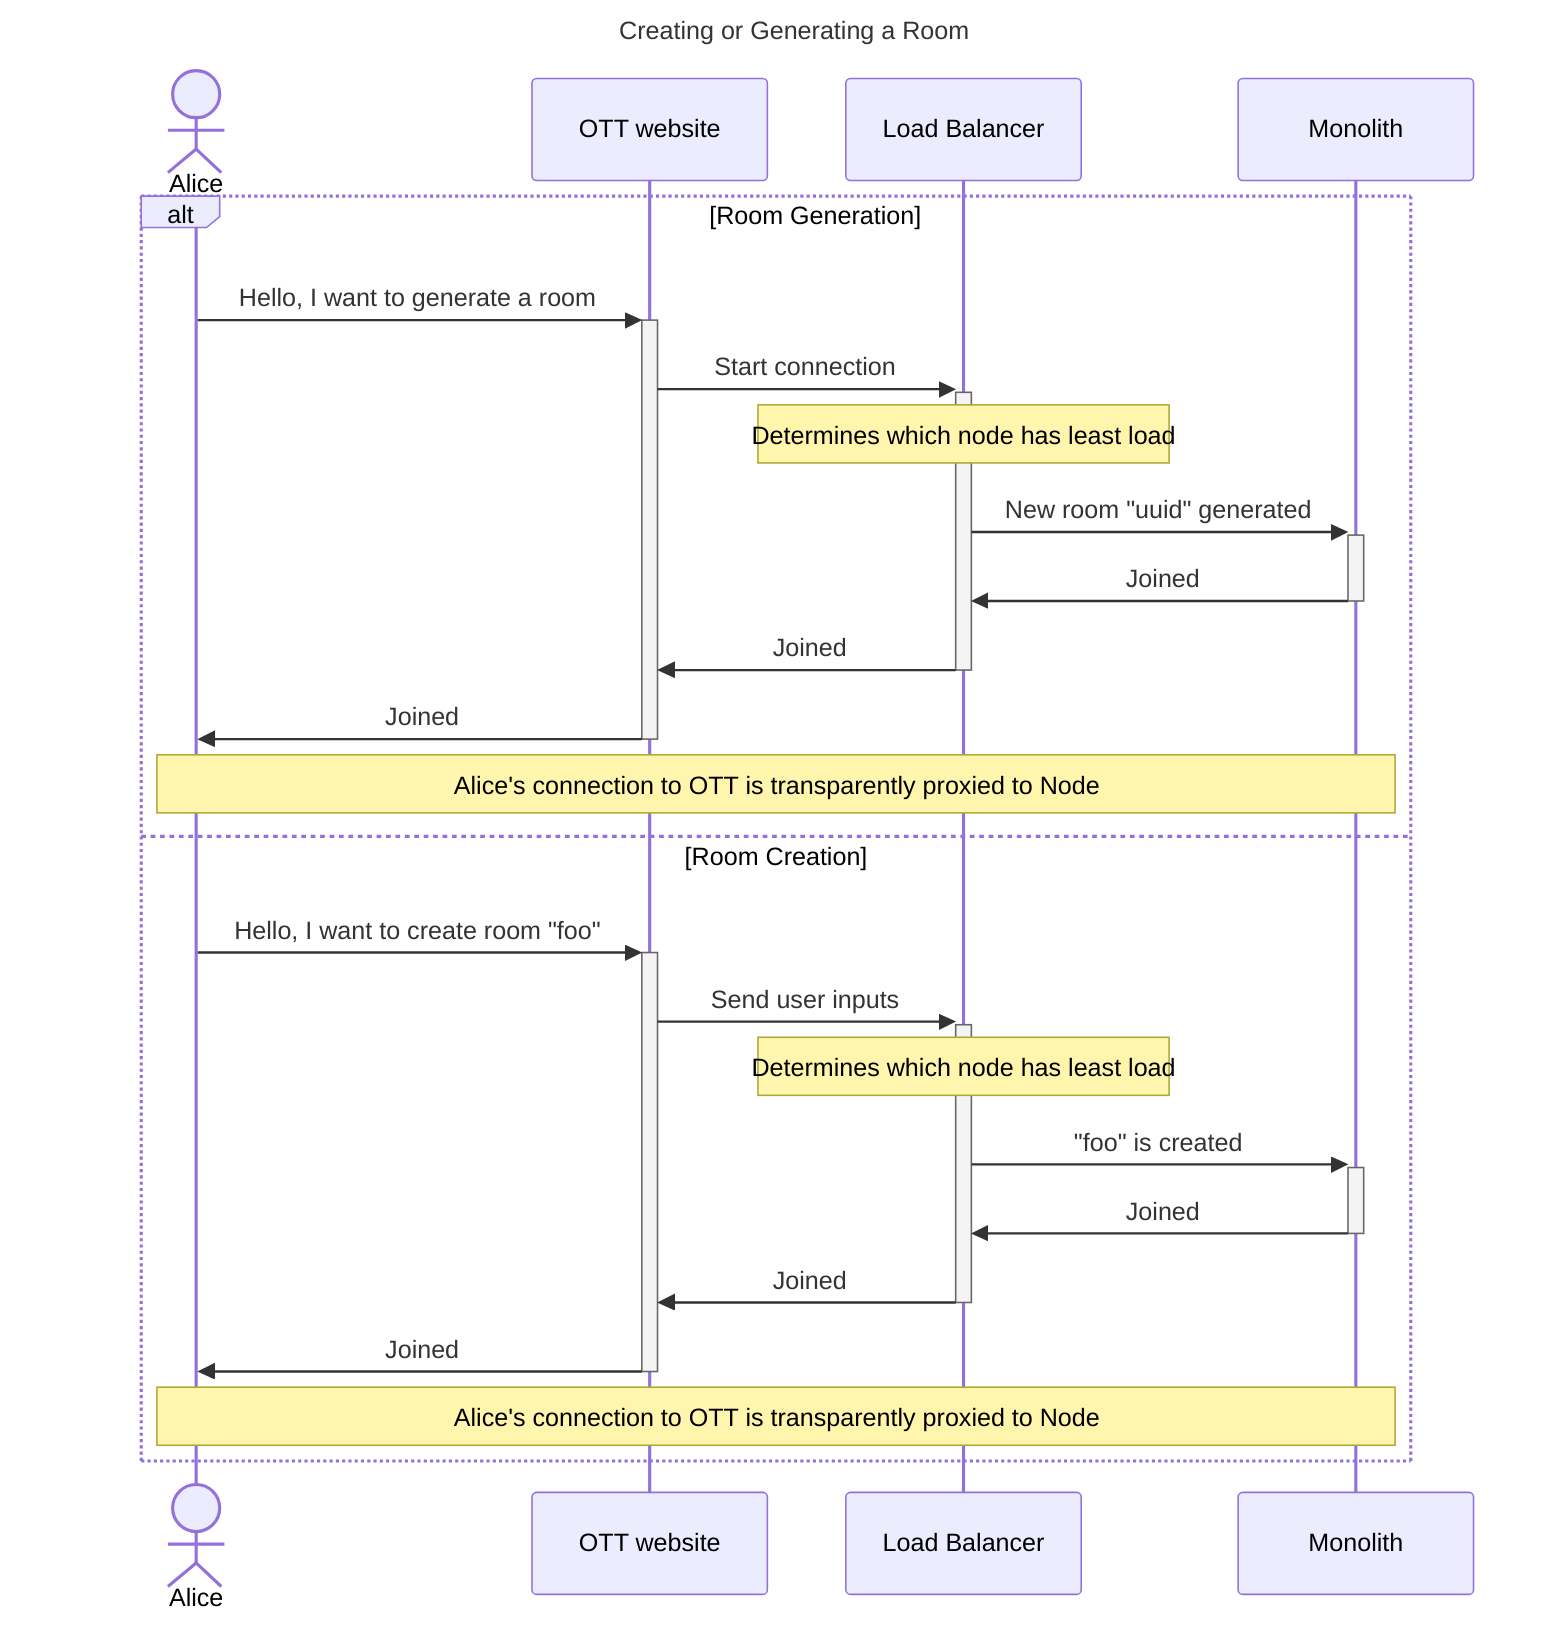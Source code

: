 ---
title: Creating or Generating a Room
---
sequenceDiagram
    actor Alice
    participant OTT as OTT website
    participant L as Load Balancer
    participant N as Monolith
    alt Room Generation
    Alice->>+OTT: Hello, I want to generate a room
    OTT->>+L: Start connection
    Note over L: Determines which node has least load
    L->>+N: New room "uuid" generated
    N->>-L: Joined
    L->>-OTT: Joined
    OTT->>-Alice: Joined
    Note over Alice,N: Alice's connection to OTT is transparently proxied to Node
    else Room Creation
    Alice->>+OTT: Hello, I want to create room "foo"
    OTT->>+L: Send user inputs
    Note over L: Determines which node has least load
    L->>+N: "foo" is created
    N->>-L: Joined
    L->>-OTT: Joined
    OTT->>-Alice: Joined
    Note over Alice,N: Alice's connection to OTT is transparently proxied to Node
    end